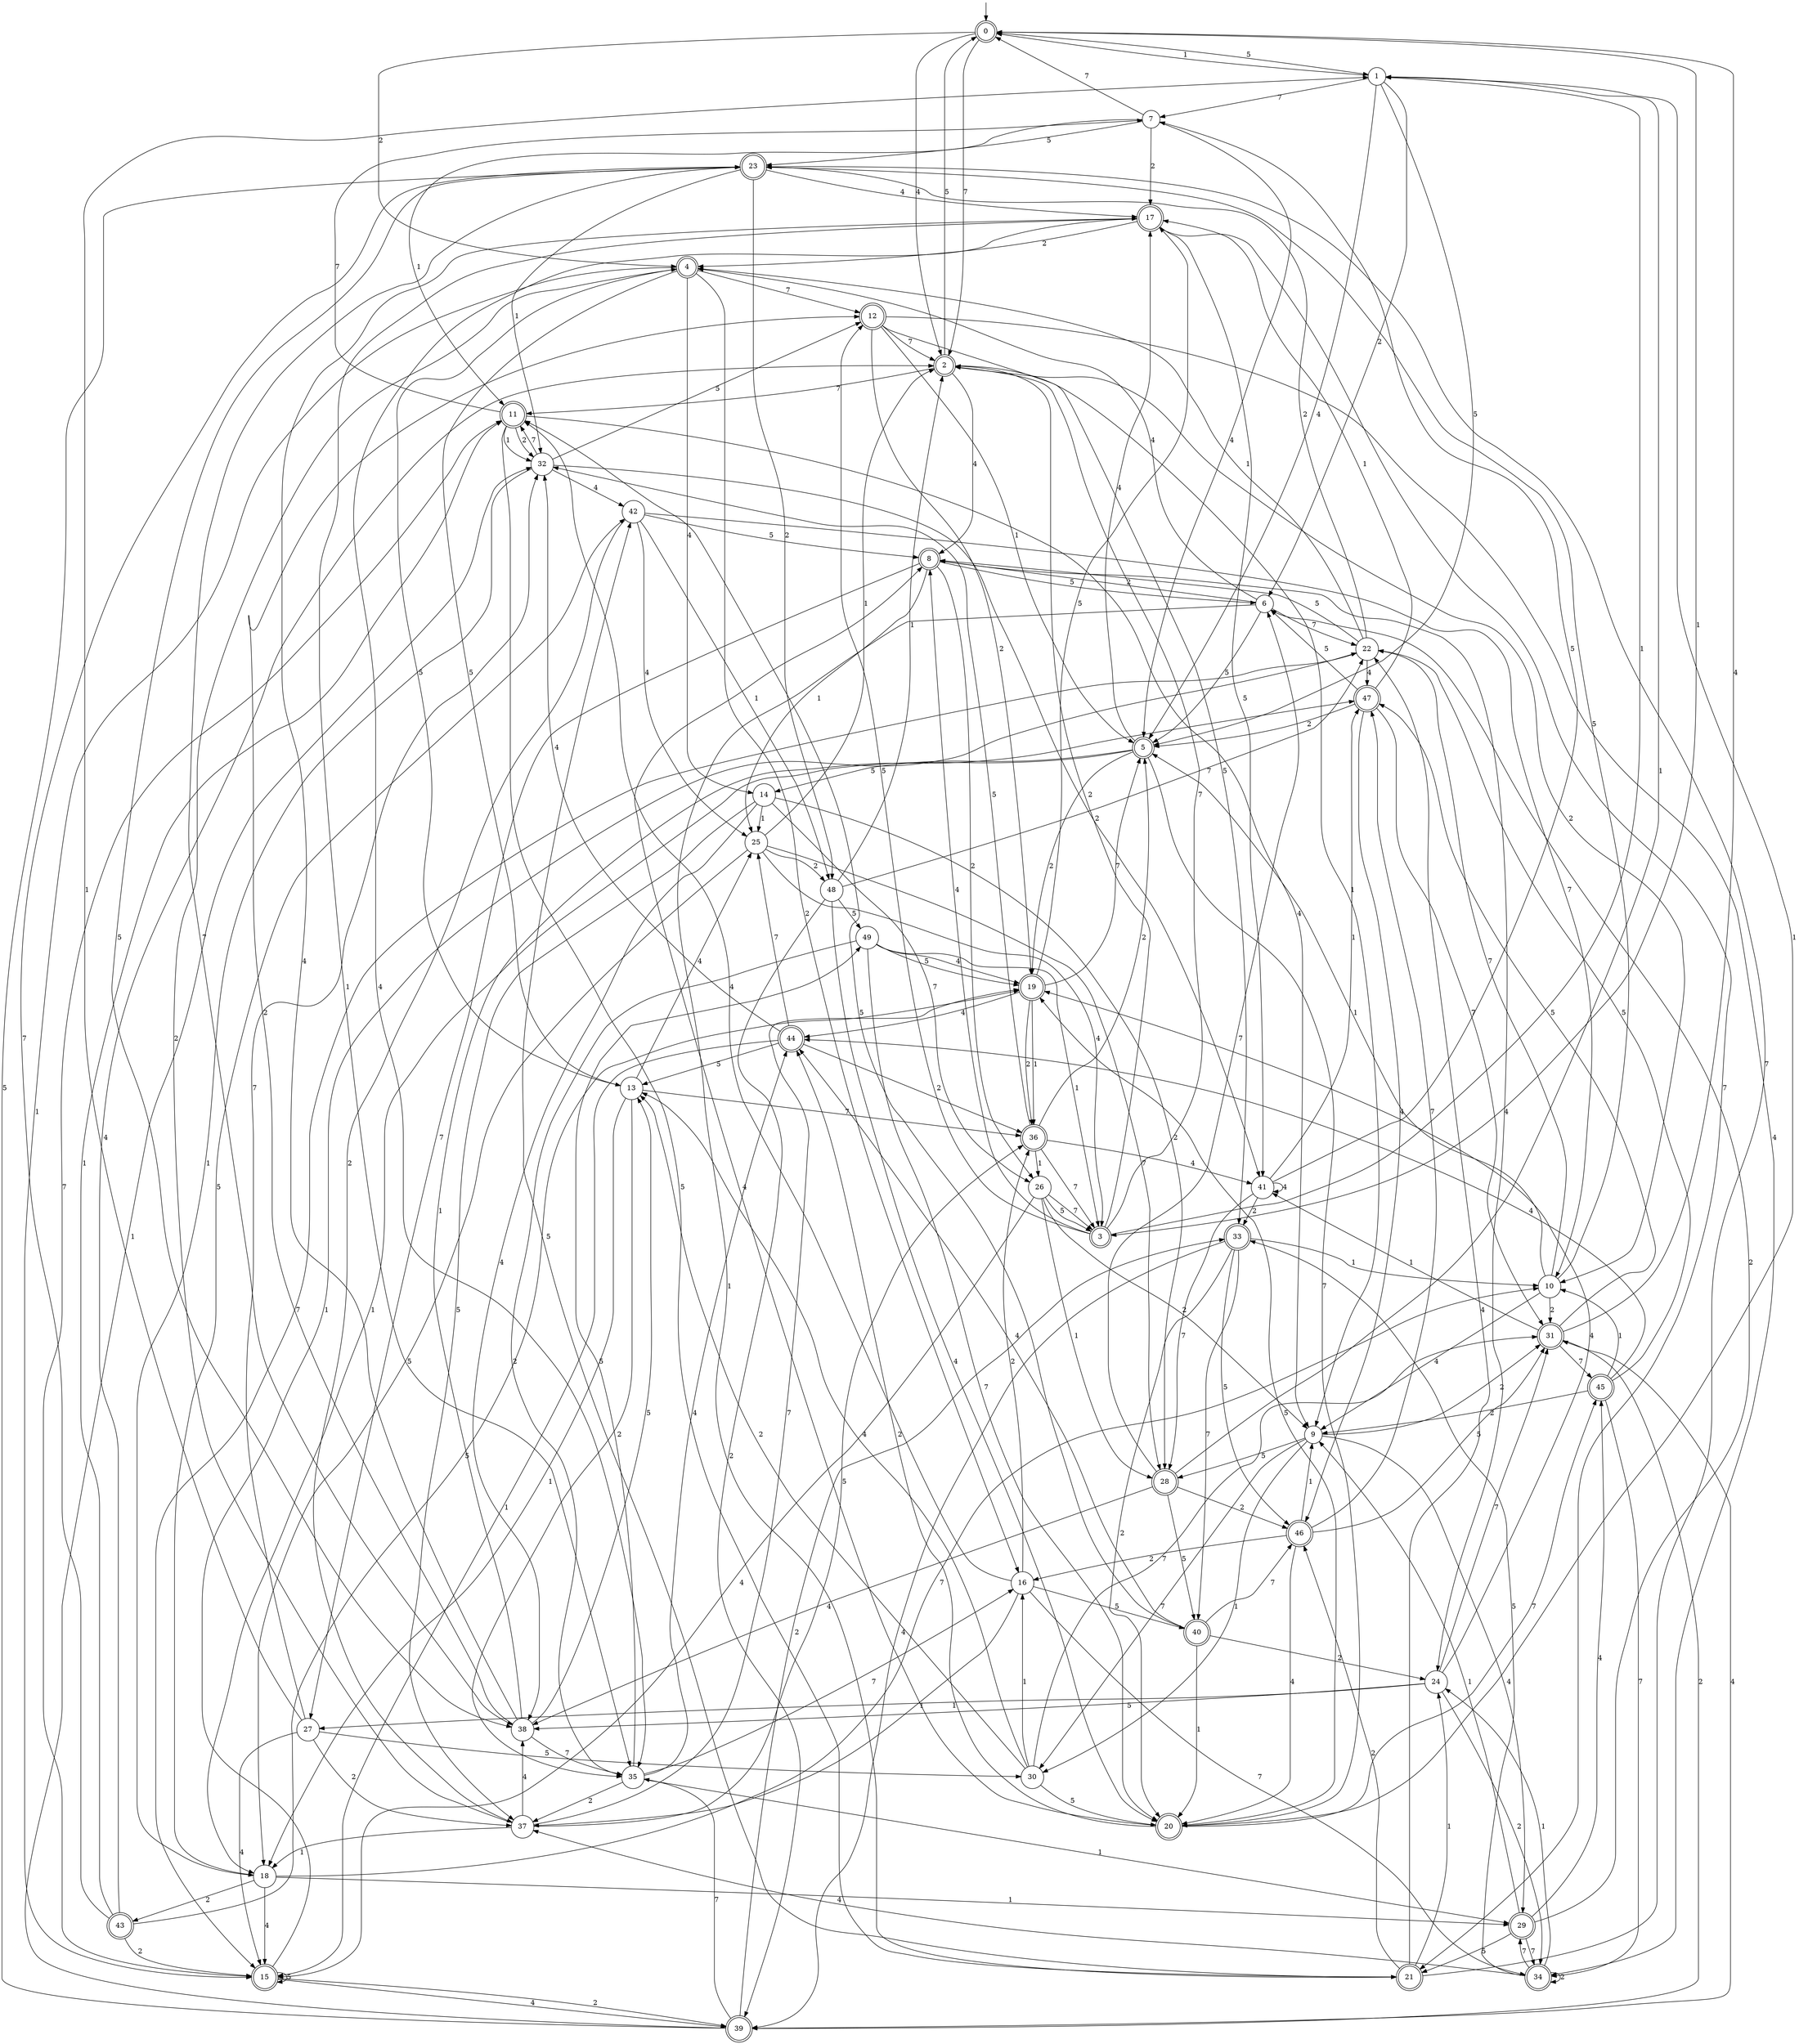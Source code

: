 digraph g {

	s0 [shape="doublecircle" label="0"];
	s1 [shape="circle" label="1"];
	s2 [shape="doublecircle" label="2"];
	s3 [shape="doublecircle" label="3"];
	s4 [shape="doublecircle" label="4"];
	s5 [shape="doublecircle" label="5"];
	s6 [shape="circle" label="6"];
	s7 [shape="circle" label="7"];
	s8 [shape="doublecircle" label="8"];
	s9 [shape="circle" label="9"];
	s10 [shape="circle" label="10"];
	s11 [shape="doublecircle" label="11"];
	s12 [shape="doublecircle" label="12"];
	s13 [shape="circle" label="13"];
	s14 [shape="circle" label="14"];
	s15 [shape="doublecircle" label="15"];
	s16 [shape="circle" label="16"];
	s17 [shape="doublecircle" label="17"];
	s18 [shape="circle" label="18"];
	s19 [shape="doublecircle" label="19"];
	s20 [shape="doublecircle" label="20"];
	s21 [shape="doublecircle" label="21"];
	s22 [shape="circle" label="22"];
	s23 [shape="doublecircle" label="23"];
	s24 [shape="circle" label="24"];
	s25 [shape="circle" label="25"];
	s26 [shape="circle" label="26"];
	s27 [shape="circle" label="27"];
	s28 [shape="doublecircle" label="28"];
	s29 [shape="doublecircle" label="29"];
	s30 [shape="circle" label="30"];
	s31 [shape="doublecircle" label="31"];
	s32 [shape="circle" label="32"];
	s33 [shape="doublecircle" label="33"];
	s34 [shape="doublecircle" label="34"];
	s35 [shape="circle" label="35"];
	s36 [shape="doublecircle" label="36"];
	s37 [shape="circle" label="37"];
	s38 [shape="circle" label="38"];
	s39 [shape="doublecircle" label="39"];
	s40 [shape="doublecircle" label="40"];
	s41 [shape="circle" label="41"];
	s42 [shape="circle" label="42"];
	s43 [shape="doublecircle" label="43"];
	s44 [shape="doublecircle" label="44"];
	s45 [shape="doublecircle" label="45"];
	s46 [shape="doublecircle" label="46"];
	s47 [shape="doublecircle" label="47"];
	s48 [shape="circle" label="48"];
	s49 [shape="circle" label="49"];
	s0 -> s1 [label="5"];
	s0 -> s2 [label="4"];
	s0 -> s3 [label="1"];
	s0 -> s4 [label="2"];
	s0 -> s2 [label="7"];
	s1 -> s5 [label="5"];
	s1 -> s5 [label="4"];
	s1 -> s0 [label="1"];
	s1 -> s6 [label="2"];
	s1 -> s7 [label="7"];
	s2 -> s0 [label="5"];
	s2 -> s8 [label="4"];
	s2 -> s9 [label="1"];
	s2 -> s10 [label="2"];
	s2 -> s11 [label="7"];
	s3 -> s12 [label="5"];
	s3 -> s8 [label="4"];
	s3 -> s1 [label="1"];
	s3 -> s2 [label="2"];
	s3 -> s2 [label="7"];
	s4 -> s13 [label="5"];
	s4 -> s14 [label="4"];
	s4 -> s15 [label="1"];
	s4 -> s16 [label="2"];
	s4 -> s12 [label="7"];
	s5 -> s14 [label="5"];
	s5 -> s17 [label="4"];
	s5 -> s18 [label="1"];
	s5 -> s19 [label="2"];
	s5 -> s20 [label="7"];
	s6 -> s5 [label="5"];
	s6 -> s4 [label="4"];
	s6 -> s21 [label="1"];
	s6 -> s8 [label="2"];
	s6 -> s22 [label="7"];
	s7 -> s23 [label="5"];
	s7 -> s5 [label="4"];
	s7 -> s11 [label="1"];
	s7 -> s17 [label="2"];
	s7 -> s0 [label="7"];
	s8 -> s6 [label="5"];
	s8 -> s24 [label="4"];
	s8 -> s25 [label="1"];
	s8 -> s26 [label="2"];
	s8 -> s27 [label="7"];
	s9 -> s28 [label="5"];
	s9 -> s29 [label="4"];
	s9 -> s30 [label="1"];
	s9 -> s31 [label="2"];
	s9 -> s30 [label="7"];
	s10 -> s23 [label="5"];
	s10 -> s9 [label="4"];
	s10 -> s5 [label="1"];
	s10 -> s31 [label="2"];
	s10 -> s22 [label="7"];
	s11 -> s21 [label="5"];
	s11 -> s9 [label="4"];
	s11 -> s32 [label="1"];
	s11 -> s32 [label="2"];
	s11 -> s7 [label="7"];
	s12 -> s33 [label="5"];
	s12 -> s34 [label="4"];
	s12 -> s5 [label="1"];
	s12 -> s19 [label="2"];
	s12 -> s2 [label="7"];
	s13 -> s4 [label="5"];
	s13 -> s25 [label="4"];
	s13 -> s18 [label="1"];
	s13 -> s35 [label="2"];
	s13 -> s36 [label="7"];
	s14 -> s37 [label="5"];
	s14 -> s38 [label="4"];
	s14 -> s25 [label="1"];
	s14 -> s28 [label="2"];
	s14 -> s26 [label="7"];
	s15 -> s15 [label="5"];
	s15 -> s39 [label="4"];
	s15 -> s22 [label="1"];
	s15 -> s39 [label="2"];
	s15 -> s11 [label="7"];
	s16 -> s40 [label="5"];
	s16 -> s11 [label="4"];
	s16 -> s37 [label="1"];
	s16 -> s36 [label="2"];
	s16 -> s34 [label="7"];
	s17 -> s41 [label="5"];
	s17 -> s35 [label="4"];
	s17 -> s35 [label="1"];
	s17 -> s4 [label="2"];
	s17 -> s21 [label="7"];
	s18 -> s42 [label="5"];
	s18 -> s15 [label="4"];
	s18 -> s29 [label="1"];
	s18 -> s43 [label="2"];
	s18 -> s10 [label="7"];
	s19 -> s17 [label="5"];
	s19 -> s44 [label="4"];
	s19 -> s36 [label="1"];
	s19 -> s36 [label="2"];
	s19 -> s5 [label="7"];
	s20 -> s19 [label="5"];
	s20 -> s8 [label="4"];
	s20 -> s1 [label="1"];
	s20 -> s44 [label="2"];
	s20 -> s45 [label="7"];
	s21 -> s42 [label="5"];
	s21 -> s22 [label="4"];
	s21 -> s24 [label="1"];
	s21 -> s46 [label="2"];
	s21 -> s23 [label="7"];
	s22 -> s8 [label="5"];
	s22 -> s47 [label="4"];
	s22 -> s4 [label="1"];
	s22 -> s23 [label="2"];
	s22 -> s15 [label="7"];
	s23 -> s38 [label="5"];
	s23 -> s17 [label="4"];
	s23 -> s32 [label="1"];
	s23 -> s48 [label="2"];
	s23 -> s38 [label="7"];
	s24 -> s38 [label="5"];
	s24 -> s19 [label="4"];
	s24 -> s27 [label="1"];
	s24 -> s34 [label="2"];
	s24 -> s31 [label="7"];
	s25 -> s18 [label="5"];
	s25 -> s3 [label="4"];
	s25 -> s2 [label="1"];
	s25 -> s48 [label="2"];
	s25 -> s28 [label="7"];
	s26 -> s3 [label="5"];
	s26 -> s15 [label="4"];
	s26 -> s28 [label="1"];
	s26 -> s9 [label="2"];
	s26 -> s3 [label="7"];
	s27 -> s30 [label="5"];
	s27 -> s15 [label="4"];
	s27 -> s1 [label="1"];
	s27 -> s37 [label="2"];
	s27 -> s32 [label="7"];
	s28 -> s40 [label="5"];
	s28 -> s38 [label="4"];
	s28 -> s1 [label="1"];
	s28 -> s46 [label="2"];
	s28 -> s6 [label="7"];
	s29 -> s21 [label="5"];
	s29 -> s45 [label="4"];
	s29 -> s9 [label="1"];
	s29 -> s6 [label="2"];
	s29 -> s34 [label="7"];
	s30 -> s20 [label="5"];
	s30 -> s13 [label="4"];
	s30 -> s16 [label="1"];
	s30 -> s13 [label="2"];
	s30 -> s31 [label="7"];
	s31 -> s47 [label="5"];
	s31 -> s0 [label="4"];
	s31 -> s41 [label="1"];
	s31 -> s39 [label="2"];
	s31 -> s45 [label="7"];
	s32 -> s12 [label="5"];
	s32 -> s42 [label="4"];
	s32 -> s18 [label="1"];
	s32 -> s41 [label="2"];
	s32 -> s11 [label="7"];
	s33 -> s46 [label="5"];
	s33 -> s39 [label="4"];
	s33 -> s10 [label="1"];
	s33 -> s20 [label="2"];
	s33 -> s40 [label="7"];
	s34 -> s33 [label="5"];
	s34 -> s37 [label="4"];
	s34 -> s24 [label="1"];
	s34 -> s34 [label="2"];
	s34 -> s29 [label="7"];
	s35 -> s49 [label="5"];
	s35 -> s44 [label="4"];
	s35 -> s29 [label="1"];
	s35 -> s37 [label="2"];
	s35 -> s16 [label="7"];
	s36 -> s32 [label="5"];
	s36 -> s41 [label="4"];
	s36 -> s26 [label="1"];
	s36 -> s5 [label="2"];
	s36 -> s3 [label="7"];
	s37 -> s36 [label="5"];
	s37 -> s38 [label="4"];
	s37 -> s18 [label="1"];
	s37 -> s4 [label="2"];
	s37 -> s19 [label="7"];
	s38 -> s13 [label="5"];
	s38 -> s17 [label="4"];
	s38 -> s47 [label="1"];
	s38 -> s12 [label="2"];
	s38 -> s35 [label="7"];
	s39 -> s23 [label="5"];
	s39 -> s31 [label="4"];
	s39 -> s32 [label="1"];
	s39 -> s33 [label="2"];
	s39 -> s35 [label="7"];
	s40 -> s11 [label="5"];
	s40 -> s44 [label="4"];
	s40 -> s20 [label="1"];
	s40 -> s24 [label="2"];
	s40 -> s46 [label="7"];
	s41 -> s7 [label="5"];
	s41 -> s41 [label="4"];
	s41 -> s47 [label="1"];
	s41 -> s33 [label="2"];
	s41 -> s28 [label="7"];
	s42 -> s8 [label="5"];
	s42 -> s25 [label="4"];
	s42 -> s48 [label="1"];
	s42 -> s37 [label="2"];
	s42 -> s10 [label="7"];
	s43 -> s19 [label="5"];
	s43 -> s2 [label="4"];
	s43 -> s11 [label="1"];
	s43 -> s15 [label="2"];
	s43 -> s23 [label="7"];
	s44 -> s13 [label="5"];
	s44 -> s32 [label="4"];
	s44 -> s15 [label="1"];
	s44 -> s36 [label="2"];
	s44 -> s25 [label="7"];
	s45 -> s22 [label="5"];
	s45 -> s44 [label="4"];
	s45 -> s10 [label="1"];
	s45 -> s9 [label="2"];
	s45 -> s34 [label="7"];
	s46 -> s31 [label="5"];
	s46 -> s20 [label="4"];
	s46 -> s9 [label="1"];
	s46 -> s16 [label="2"];
	s46 -> s47 [label="7"];
	s47 -> s6 [label="5"];
	s47 -> s46 [label="4"];
	s47 -> s17 [label="1"];
	s47 -> s5 [label="2"];
	s47 -> s31 [label="7"];
	s48 -> s49 [label="5"];
	s48 -> s20 [label="4"];
	s48 -> s2 [label="1"];
	s48 -> s39 [label="2"];
	s48 -> s22 [label="7"];
	s49 -> s19 [label="5"];
	s49 -> s19 [label="4"];
	s49 -> s3 [label="1"];
	s49 -> s35 [label="2"];
	s49 -> s20 [label="7"];

__start0 [label="" shape="none" width="0" height="0"];
__start0 -> s0;

}

